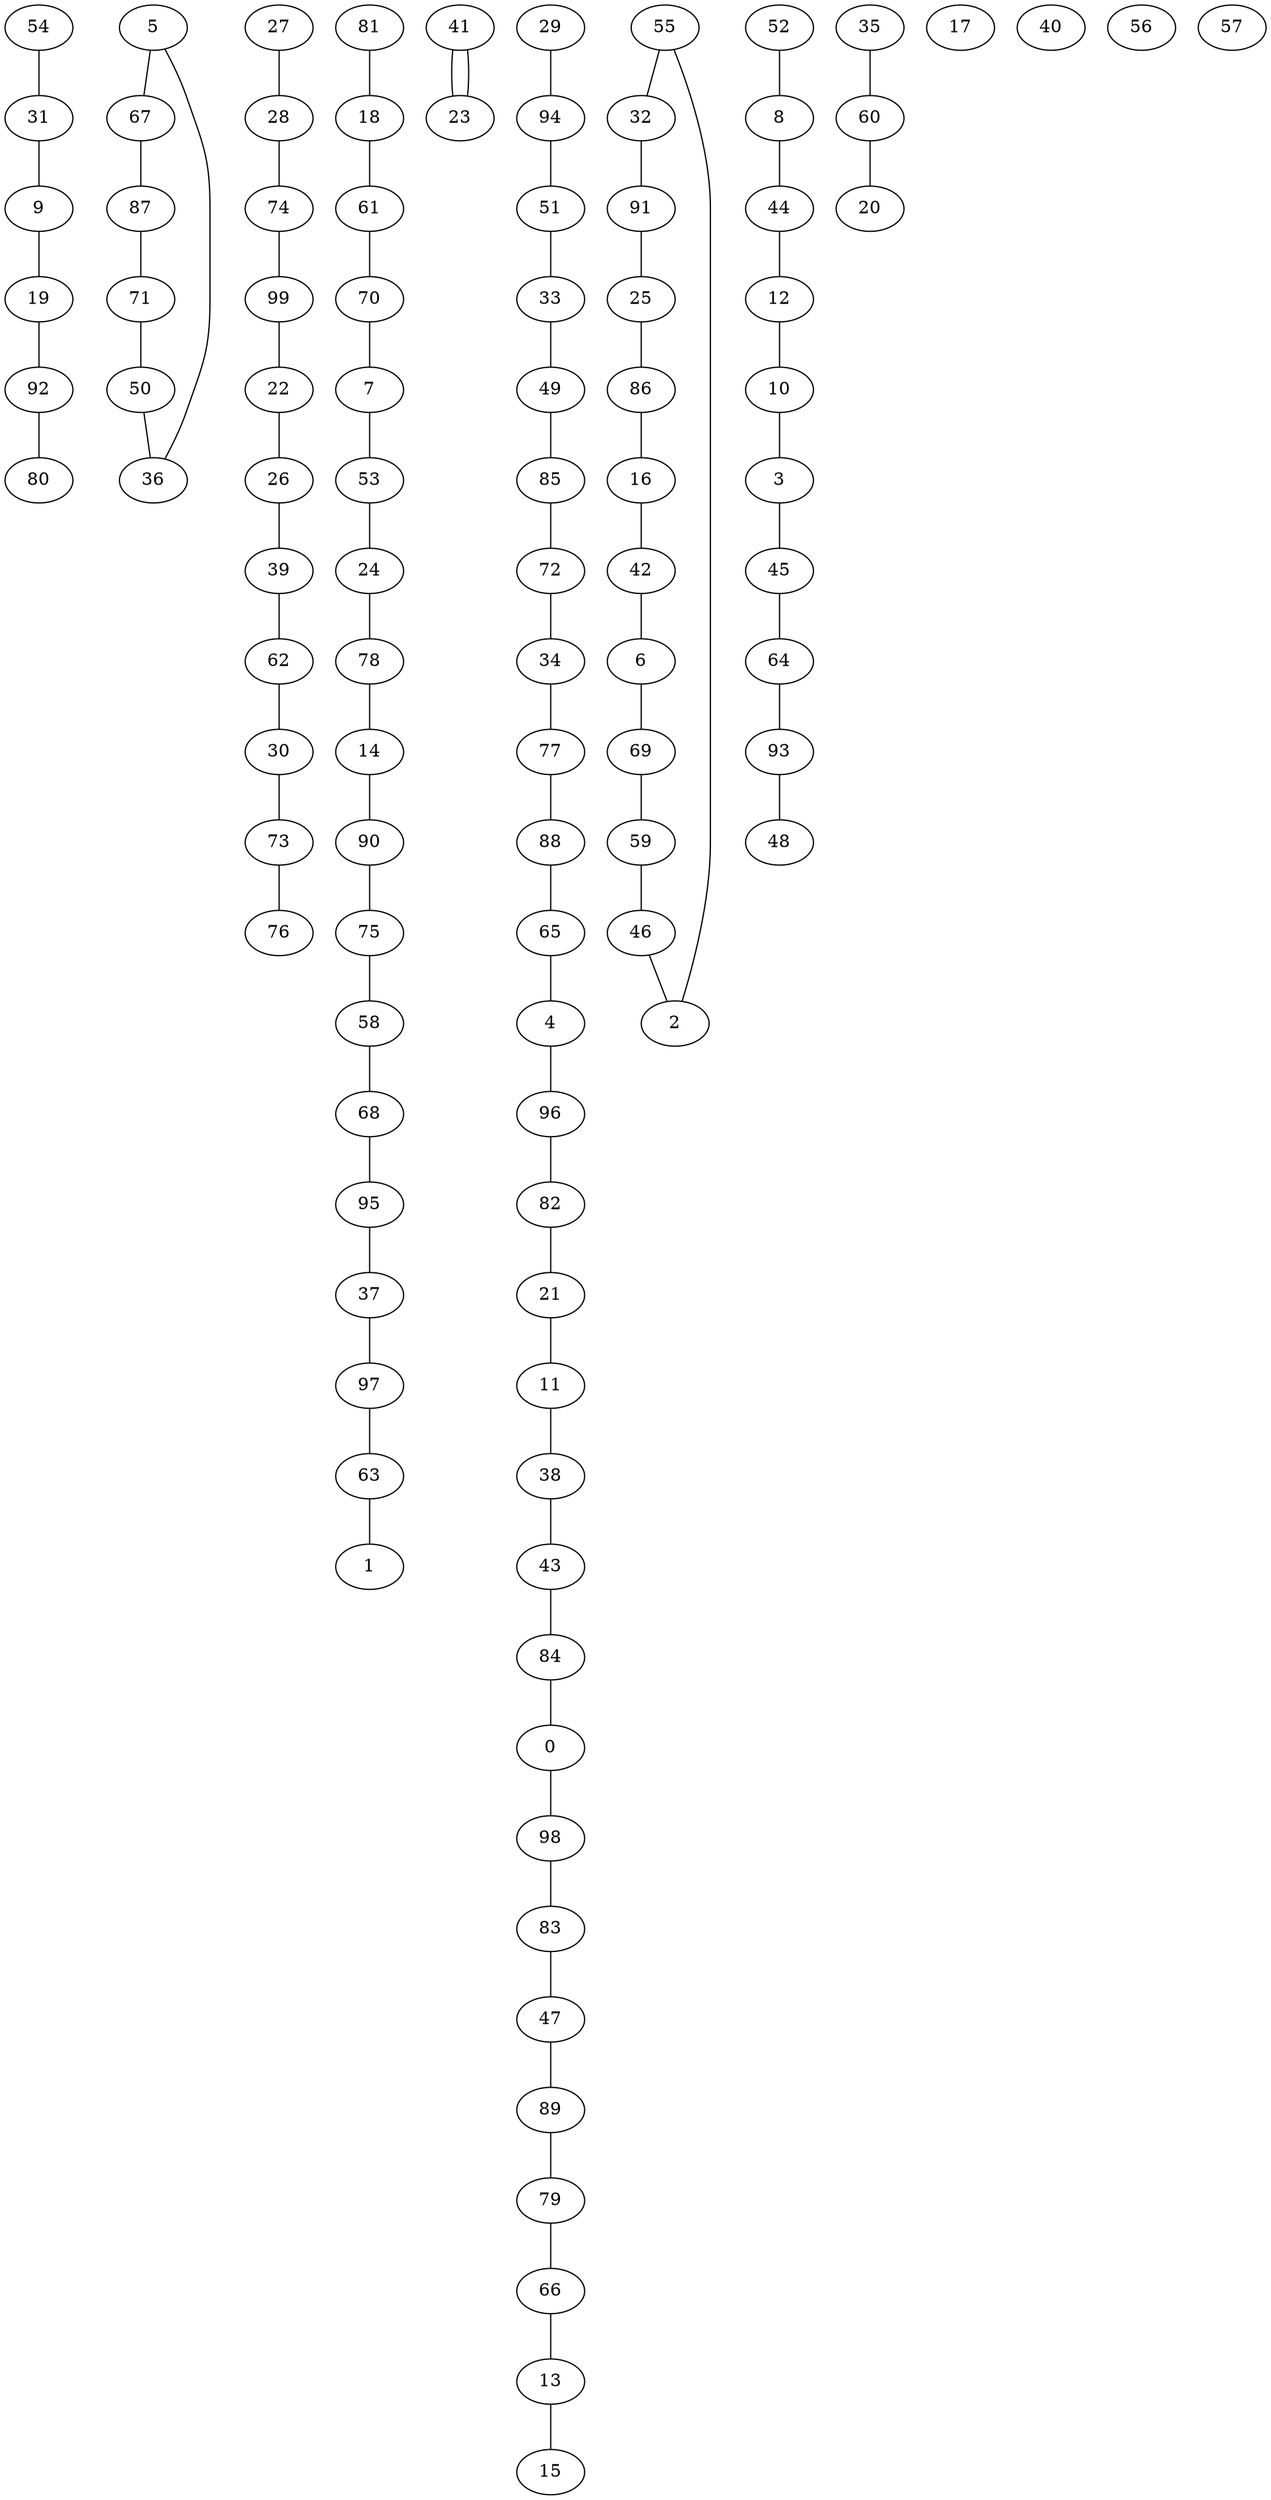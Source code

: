 graph {
54--31
5--67
26--39
68--95
41--23
7--53
72--34
13--15
0--98
28--74
83--47
21--11
55--32
9--19
10--3
63--1
78--14
30--73
42--6
69--59
81--18
77--88
27--28
66--13
75--58
96--82
47--89
60--20
38--43
61--70
51--33
39--62
31--9
93--48
49--85
97--63
82--21
86--16
85--72
23--41
16--42
50--36
36--5
8--44
92--80
34--77
32--91
25--86
19--92
12--10
87--71
14--90
53--24
70--7
45--64
58--68
35--60
62--30
65--4
98--83
74--99
33--49
88--65
52--8
79--66
22--26
99--22
95--37
18--61
67--87
37--97
4--96
90--75
2--55
44--12
84--0
91--25
43--84
64--93
46--2
59--46
73--76
94--51
29--94
89--79
6--69
3--45
24--78
11--38
71--50
17
40
56
57
}
